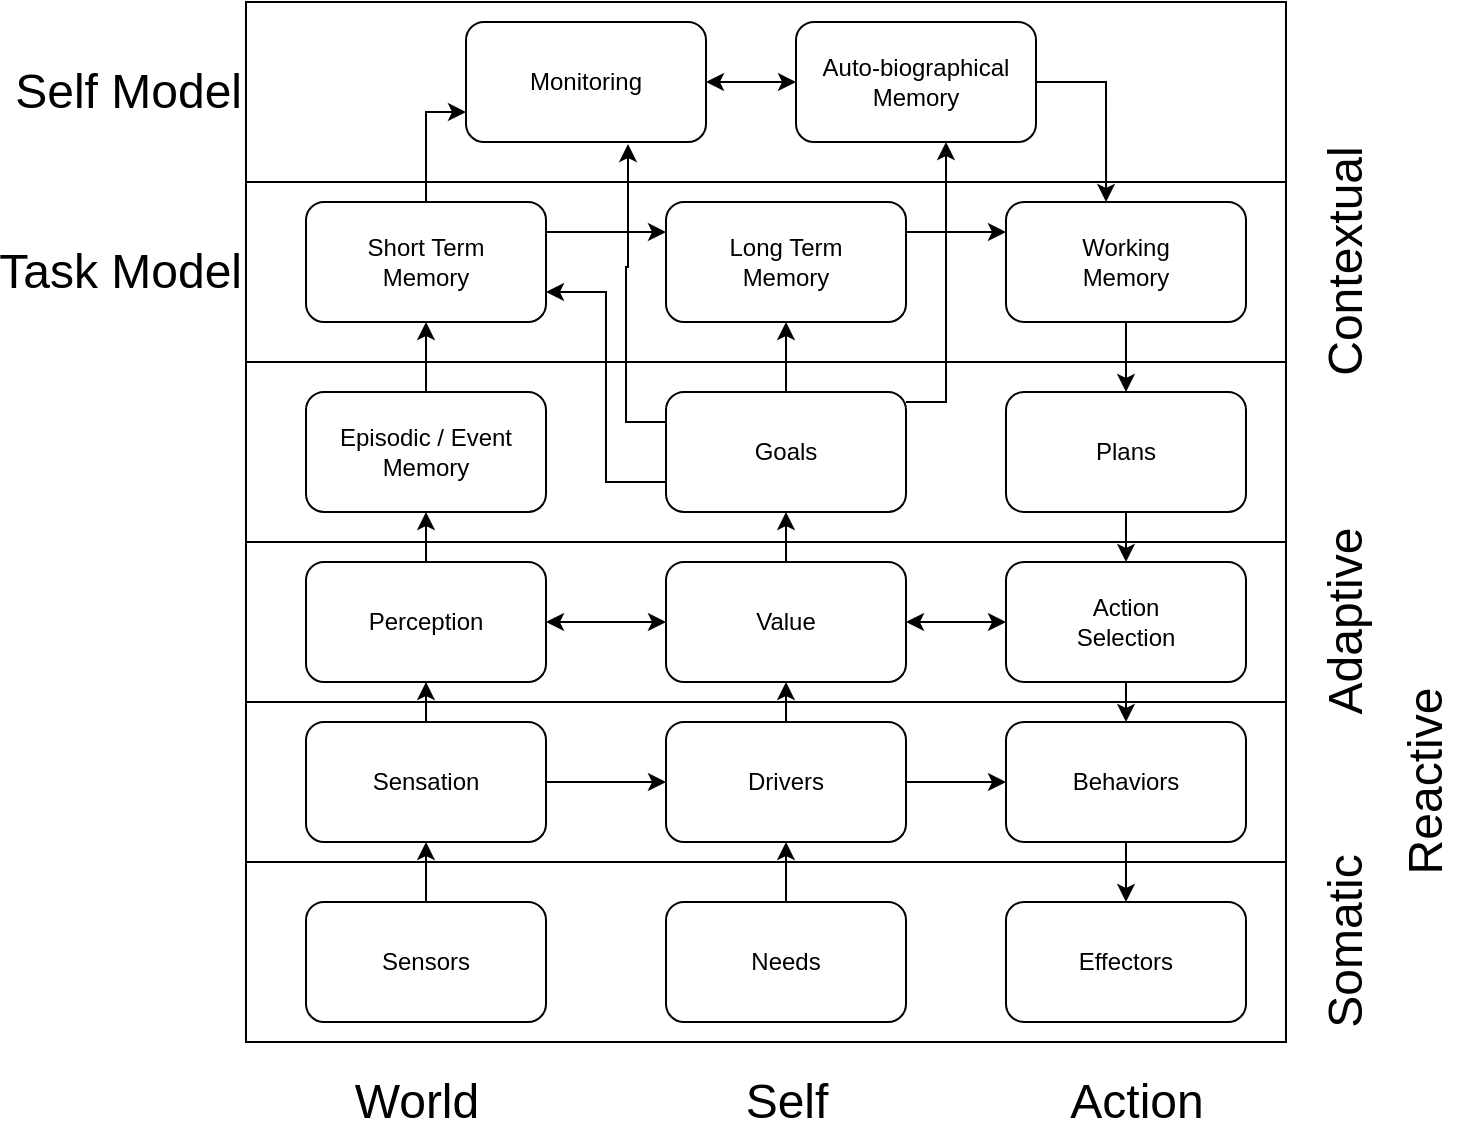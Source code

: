 <mxfile version="12.3.3" type="github" pages="1">
  <diagram id="92yFzJVx4jjbitU3hUb6" name="Page-1">
    <mxGraphModel dx="878" dy="557" grid="1" gridSize="10" guides="1" tooltips="1" connect="1" arrows="1" fold="1" page="1" pageScale="1" pageWidth="850" pageHeight="1100" math="0" shadow="0">
      <root>
        <mxCell id="0"/>
        <mxCell id="1" parent="0"/>
        <mxCell id="DBHyVRBHb3APAbso9bsT-46" value="Self Model" style="rounded=0;whiteSpace=wrap;html=1;fontSize=24;labelPosition=left;verticalLabelPosition=middle;align=right;verticalAlign=middle;" vertex="1" parent="1">
          <mxGeometry x="150" y="20" width="520" height="90" as="geometry"/>
        </mxCell>
        <mxCell id="DBHyVRBHb3APAbso9bsT-47" value="Task Model" style="rounded=0;whiteSpace=wrap;html=1;fontSize=24;labelPosition=left;verticalLabelPosition=middle;align=right;verticalAlign=middle;" vertex="1" parent="1">
          <mxGeometry x="150" y="110" width="520" height="90" as="geometry"/>
        </mxCell>
        <mxCell id="DBHyVRBHb3APAbso9bsT-48" value="" style="rounded=0;whiteSpace=wrap;html=1;fontSize=24;" vertex="1" parent="1">
          <mxGeometry x="150" y="200" width="520" height="90" as="geometry"/>
        </mxCell>
        <mxCell id="DBHyVRBHb3APAbso9bsT-49" value="" style="rounded=0;whiteSpace=wrap;html=1;fontSize=24;" vertex="1" parent="1">
          <mxGeometry x="150" y="290" width="520" height="80" as="geometry"/>
        </mxCell>
        <mxCell id="DBHyVRBHb3APAbso9bsT-50" value="" style="rounded=0;whiteSpace=wrap;html=1;fontSize=24;" vertex="1" parent="1">
          <mxGeometry x="150" y="370" width="520" height="80" as="geometry"/>
        </mxCell>
        <mxCell id="DBHyVRBHb3APAbso9bsT-51" value="" style="rounded=0;whiteSpace=wrap;html=1;fontSize=24;" vertex="1" parent="1">
          <mxGeometry x="150" y="450" width="520" height="90" as="geometry"/>
        </mxCell>
        <mxCell id="DBHyVRBHb3APAbso9bsT-21" value="" style="edgeStyle=orthogonalEdgeStyle;rounded=0;orthogonalLoop=1;jettySize=auto;html=1;" edge="1" parent="1" source="DBHyVRBHb3APAbso9bsT-1" target="DBHyVRBHb3APAbso9bsT-2">
          <mxGeometry relative="1" as="geometry"/>
        </mxCell>
        <mxCell id="DBHyVRBHb3APAbso9bsT-1" value="Sensors" style="rounded=1;whiteSpace=wrap;html=1;" vertex="1" parent="1">
          <mxGeometry x="180" y="470" width="120" height="60" as="geometry"/>
        </mxCell>
        <mxCell id="DBHyVRBHb3APAbso9bsT-22" style="edgeStyle=orthogonalEdgeStyle;rounded=0;orthogonalLoop=1;jettySize=auto;html=1;exitX=0.5;exitY=0;exitDx=0;exitDy=0;" edge="1" parent="1" source="DBHyVRBHb3APAbso9bsT-2" target="DBHyVRBHb3APAbso9bsT-3">
          <mxGeometry relative="1" as="geometry"/>
        </mxCell>
        <mxCell id="DBHyVRBHb3APAbso9bsT-35" value="" style="edgeStyle=orthogonalEdgeStyle;rounded=0;orthogonalLoop=1;jettySize=auto;html=1;" edge="1" parent="1" source="DBHyVRBHb3APAbso9bsT-2" target="DBHyVRBHb3APAbso9bsT-9">
          <mxGeometry relative="1" as="geometry"/>
        </mxCell>
        <mxCell id="DBHyVRBHb3APAbso9bsT-2" value="Sensation" style="rounded=1;whiteSpace=wrap;html=1;" vertex="1" parent="1">
          <mxGeometry x="180" y="380" width="120" height="60" as="geometry"/>
        </mxCell>
        <mxCell id="DBHyVRBHb3APAbso9bsT-23" style="edgeStyle=orthogonalEdgeStyle;rounded=0;orthogonalLoop=1;jettySize=auto;html=1;exitX=0.5;exitY=0;exitDx=0;exitDy=0;entryX=0.5;entryY=1;entryDx=0;entryDy=0;" edge="1" parent="1" source="DBHyVRBHb3APAbso9bsT-3" target="DBHyVRBHb3APAbso9bsT-4">
          <mxGeometry relative="1" as="geometry"/>
        </mxCell>
        <mxCell id="DBHyVRBHb3APAbso9bsT-33" value="" style="edgeStyle=orthogonalEdgeStyle;rounded=0;orthogonalLoop=1;jettySize=auto;html=1;startArrow=classic;startFill=1;" edge="1" parent="1" source="DBHyVRBHb3APAbso9bsT-3" target="DBHyVRBHb3APAbso9bsT-10">
          <mxGeometry relative="1" as="geometry"/>
        </mxCell>
        <mxCell id="DBHyVRBHb3APAbso9bsT-3" value="Perception" style="rounded=1;whiteSpace=wrap;html=1;" vertex="1" parent="1">
          <mxGeometry x="180" y="300" width="120" height="60" as="geometry"/>
        </mxCell>
        <mxCell id="DBHyVRBHb3APAbso9bsT-24" style="edgeStyle=orthogonalEdgeStyle;rounded=0;orthogonalLoop=1;jettySize=auto;html=1;exitX=0.5;exitY=0;exitDx=0;exitDy=0;entryX=0.5;entryY=1;entryDx=0;entryDy=0;" edge="1" parent="1" source="DBHyVRBHb3APAbso9bsT-4" target="DBHyVRBHb3APAbso9bsT-5">
          <mxGeometry relative="1" as="geometry"/>
        </mxCell>
        <mxCell id="DBHyVRBHb3APAbso9bsT-4" value="Episodic / Event&lt;br&gt;Memory" style="rounded=1;whiteSpace=wrap;html=1;" vertex="1" parent="1">
          <mxGeometry x="180" y="215" width="120" height="60" as="geometry"/>
        </mxCell>
        <mxCell id="DBHyVRBHb3APAbso9bsT-25" style="edgeStyle=orthogonalEdgeStyle;rounded=0;orthogonalLoop=1;jettySize=auto;html=1;exitX=0.5;exitY=0;exitDx=0;exitDy=0;entryX=0;entryY=0.75;entryDx=0;entryDy=0;" edge="1" parent="1" source="DBHyVRBHb3APAbso9bsT-5" target="DBHyVRBHb3APAbso9bsT-6">
          <mxGeometry relative="1" as="geometry"/>
        </mxCell>
        <mxCell id="DBHyVRBHb3APAbso9bsT-28" style="edgeStyle=orthogonalEdgeStyle;rounded=0;orthogonalLoop=1;jettySize=auto;html=1;exitX=1;exitY=0.25;exitDx=0;exitDy=0;entryX=0;entryY=0.25;entryDx=0;entryDy=0;" edge="1" parent="1" source="DBHyVRBHb3APAbso9bsT-5" target="DBHyVRBHb3APAbso9bsT-12">
          <mxGeometry relative="1" as="geometry"/>
        </mxCell>
        <mxCell id="DBHyVRBHb3APAbso9bsT-5" value="Short Term&lt;br&gt;Memory" style="rounded=1;whiteSpace=wrap;html=1;" vertex="1" parent="1">
          <mxGeometry x="180" y="120" width="120" height="60" as="geometry"/>
        </mxCell>
        <mxCell id="DBHyVRBHb3APAbso9bsT-32" style="edgeStyle=orthogonalEdgeStyle;rounded=0;orthogonalLoop=1;jettySize=auto;html=1;exitX=1;exitY=0.5;exitDx=0;exitDy=0;entryX=0;entryY=0.5;entryDx=0;entryDy=0;startArrow=classic;startFill=1;" edge="1" parent="1" source="DBHyVRBHb3APAbso9bsT-6" target="DBHyVRBHb3APAbso9bsT-7">
          <mxGeometry relative="1" as="geometry"/>
        </mxCell>
        <mxCell id="DBHyVRBHb3APAbso9bsT-6" value="Monitoring" style="rounded=1;whiteSpace=wrap;html=1;" vertex="1" parent="1">
          <mxGeometry x="260" y="30" width="120" height="60" as="geometry"/>
        </mxCell>
        <mxCell id="DBHyVRBHb3APAbso9bsT-31" style="edgeStyle=orthogonalEdgeStyle;rounded=0;orthogonalLoop=1;jettySize=auto;html=1;exitX=1;exitY=0.5;exitDx=0;exitDy=0;entryX=0.417;entryY=0;entryDx=0;entryDy=0;entryPerimeter=0;" edge="1" parent="1" source="DBHyVRBHb3APAbso9bsT-7" target="DBHyVRBHb3APAbso9bsT-17">
          <mxGeometry relative="1" as="geometry"/>
        </mxCell>
        <mxCell id="DBHyVRBHb3APAbso9bsT-7" value="Auto-biographical&lt;br&gt;Memory" style="rounded=1;whiteSpace=wrap;html=1;" vertex="1" parent="1">
          <mxGeometry x="425" y="30" width="120" height="60" as="geometry"/>
        </mxCell>
        <mxCell id="DBHyVRBHb3APAbso9bsT-45" style="edgeStyle=orthogonalEdgeStyle;rounded=0;orthogonalLoop=1;jettySize=auto;html=1;exitX=0.5;exitY=0;exitDx=0;exitDy=0;entryX=0.5;entryY=1;entryDx=0;entryDy=0;" edge="1" parent="1" source="DBHyVRBHb3APAbso9bsT-8" target="DBHyVRBHb3APAbso9bsT-9">
          <mxGeometry relative="1" as="geometry"/>
        </mxCell>
        <mxCell id="DBHyVRBHb3APAbso9bsT-8" value="Needs" style="rounded=1;whiteSpace=wrap;html=1;" vertex="1" parent="1">
          <mxGeometry x="360" y="470" width="120" height="60" as="geometry"/>
        </mxCell>
        <mxCell id="DBHyVRBHb3APAbso9bsT-36" value="" style="edgeStyle=orthogonalEdgeStyle;rounded=0;orthogonalLoop=1;jettySize=auto;html=1;" edge="1" parent="1" source="DBHyVRBHb3APAbso9bsT-9" target="DBHyVRBHb3APAbso9bsT-14">
          <mxGeometry relative="1" as="geometry"/>
        </mxCell>
        <mxCell id="DBHyVRBHb3APAbso9bsT-44" style="edgeStyle=orthogonalEdgeStyle;rounded=0;orthogonalLoop=1;jettySize=auto;html=1;exitX=0.5;exitY=0;exitDx=0;exitDy=0;entryX=0.5;entryY=1;entryDx=0;entryDy=0;" edge="1" parent="1" source="DBHyVRBHb3APAbso9bsT-9" target="DBHyVRBHb3APAbso9bsT-10">
          <mxGeometry relative="1" as="geometry"/>
        </mxCell>
        <mxCell id="DBHyVRBHb3APAbso9bsT-9" value="Drivers" style="rounded=1;whiteSpace=wrap;html=1;" vertex="1" parent="1">
          <mxGeometry x="360" y="380" width="120" height="60" as="geometry"/>
        </mxCell>
        <mxCell id="DBHyVRBHb3APAbso9bsT-37" value="" style="edgeStyle=orthogonalEdgeStyle;rounded=0;orthogonalLoop=1;jettySize=auto;html=1;startArrow=classic;startFill=1;" edge="1" parent="1" source="DBHyVRBHb3APAbso9bsT-10" target="DBHyVRBHb3APAbso9bsT-15">
          <mxGeometry relative="1" as="geometry"/>
        </mxCell>
        <mxCell id="DBHyVRBHb3APAbso9bsT-42" style="edgeStyle=orthogonalEdgeStyle;rounded=0;orthogonalLoop=1;jettySize=auto;html=1;exitX=0.5;exitY=0;exitDx=0;exitDy=0;entryX=0.5;entryY=1;entryDx=0;entryDy=0;" edge="1" parent="1" source="DBHyVRBHb3APAbso9bsT-10" target="DBHyVRBHb3APAbso9bsT-11">
          <mxGeometry relative="1" as="geometry"/>
        </mxCell>
        <mxCell id="DBHyVRBHb3APAbso9bsT-10" value="Value" style="rounded=1;whiteSpace=wrap;html=1;" vertex="1" parent="1">
          <mxGeometry x="360" y="300" width="120" height="60" as="geometry"/>
        </mxCell>
        <mxCell id="DBHyVRBHb3APAbso9bsT-26" style="edgeStyle=orthogonalEdgeStyle;rounded=0;orthogonalLoop=1;jettySize=auto;html=1;exitX=0;exitY=0.25;exitDx=0;exitDy=0;entryX=0.675;entryY=1.017;entryDx=0;entryDy=0;entryPerimeter=0;" edge="1" parent="1" source="DBHyVRBHb3APAbso9bsT-11" target="DBHyVRBHb3APAbso9bsT-6">
          <mxGeometry relative="1" as="geometry"/>
        </mxCell>
        <mxCell id="DBHyVRBHb3APAbso9bsT-27" style="edgeStyle=orthogonalEdgeStyle;rounded=0;orthogonalLoop=1;jettySize=auto;html=1;exitX=0;exitY=0.75;exitDx=0;exitDy=0;entryX=1;entryY=0.75;entryDx=0;entryDy=0;" edge="1" parent="1" source="DBHyVRBHb3APAbso9bsT-11" target="DBHyVRBHb3APAbso9bsT-5">
          <mxGeometry relative="1" as="geometry"/>
        </mxCell>
        <mxCell id="DBHyVRBHb3APAbso9bsT-30" value="" style="edgeStyle=orthogonalEdgeStyle;rounded=0;orthogonalLoop=1;jettySize=auto;html=1;entryX=0.625;entryY=1;entryDx=0;entryDy=0;entryPerimeter=0;" edge="1" parent="1" source="DBHyVRBHb3APAbso9bsT-11" target="DBHyVRBHb3APAbso9bsT-7">
          <mxGeometry relative="1" as="geometry">
            <Array as="points">
              <mxPoint x="500" y="220"/>
            </Array>
          </mxGeometry>
        </mxCell>
        <mxCell id="DBHyVRBHb3APAbso9bsT-43" style="edgeStyle=orthogonalEdgeStyle;rounded=0;orthogonalLoop=1;jettySize=auto;html=1;exitX=0.5;exitY=0;exitDx=0;exitDy=0;entryX=0.5;entryY=1;entryDx=0;entryDy=0;" edge="1" parent="1" source="DBHyVRBHb3APAbso9bsT-11" target="DBHyVRBHb3APAbso9bsT-12">
          <mxGeometry relative="1" as="geometry"/>
        </mxCell>
        <mxCell id="DBHyVRBHb3APAbso9bsT-11" value="Goals" style="rounded=1;whiteSpace=wrap;html=1;" vertex="1" parent="1">
          <mxGeometry x="360" y="215" width="120" height="60" as="geometry"/>
        </mxCell>
        <mxCell id="DBHyVRBHb3APAbso9bsT-29" style="edgeStyle=orthogonalEdgeStyle;rounded=0;orthogonalLoop=1;jettySize=auto;html=1;exitX=1;exitY=0.25;exitDx=0;exitDy=0;entryX=0;entryY=0.25;entryDx=0;entryDy=0;" edge="1" parent="1" source="DBHyVRBHb3APAbso9bsT-12" target="DBHyVRBHb3APAbso9bsT-17">
          <mxGeometry relative="1" as="geometry"/>
        </mxCell>
        <mxCell id="DBHyVRBHb3APAbso9bsT-12" value="Long Term&lt;br&gt;Memory" style="rounded=1;whiteSpace=wrap;html=1;" vertex="1" parent="1">
          <mxGeometry x="360" y="120" width="120" height="60" as="geometry"/>
        </mxCell>
        <mxCell id="DBHyVRBHb3APAbso9bsT-13" value="Effectors" style="rounded=1;whiteSpace=wrap;html=1;" vertex="1" parent="1">
          <mxGeometry x="530" y="470" width="120" height="60" as="geometry"/>
        </mxCell>
        <mxCell id="DBHyVRBHb3APAbso9bsT-41" style="edgeStyle=orthogonalEdgeStyle;rounded=0;orthogonalLoop=1;jettySize=auto;html=1;exitX=0.5;exitY=1;exitDx=0;exitDy=0;" edge="1" parent="1" source="DBHyVRBHb3APAbso9bsT-14" target="DBHyVRBHb3APAbso9bsT-13">
          <mxGeometry relative="1" as="geometry"/>
        </mxCell>
        <mxCell id="DBHyVRBHb3APAbso9bsT-14" value="Behaviors" style="rounded=1;whiteSpace=wrap;html=1;" vertex="1" parent="1">
          <mxGeometry x="530" y="380" width="120" height="60" as="geometry"/>
        </mxCell>
        <mxCell id="DBHyVRBHb3APAbso9bsT-40" style="edgeStyle=orthogonalEdgeStyle;rounded=0;orthogonalLoop=1;jettySize=auto;html=1;exitX=0.5;exitY=1;exitDx=0;exitDy=0;entryX=0.5;entryY=0;entryDx=0;entryDy=0;" edge="1" parent="1" source="DBHyVRBHb3APAbso9bsT-15" target="DBHyVRBHb3APAbso9bsT-14">
          <mxGeometry relative="1" as="geometry"/>
        </mxCell>
        <mxCell id="DBHyVRBHb3APAbso9bsT-15" value="Action&lt;br&gt;Selection" style="rounded=1;whiteSpace=wrap;html=1;" vertex="1" parent="1">
          <mxGeometry x="530" y="300" width="120" height="60" as="geometry"/>
        </mxCell>
        <mxCell id="DBHyVRBHb3APAbso9bsT-39" style="edgeStyle=orthogonalEdgeStyle;rounded=0;orthogonalLoop=1;jettySize=auto;html=1;exitX=0.5;exitY=1;exitDx=0;exitDy=0;entryX=0.5;entryY=0;entryDx=0;entryDy=0;" edge="1" parent="1" source="DBHyVRBHb3APAbso9bsT-16" target="DBHyVRBHb3APAbso9bsT-15">
          <mxGeometry relative="1" as="geometry"/>
        </mxCell>
        <mxCell id="DBHyVRBHb3APAbso9bsT-16" value="Plans" style="rounded=1;whiteSpace=wrap;html=1;" vertex="1" parent="1">
          <mxGeometry x="530" y="215" width="120" height="60" as="geometry"/>
        </mxCell>
        <mxCell id="DBHyVRBHb3APAbso9bsT-38" style="edgeStyle=orthogonalEdgeStyle;rounded=0;orthogonalLoop=1;jettySize=auto;html=1;exitX=0.5;exitY=1;exitDx=0;exitDy=0;entryX=0.5;entryY=0;entryDx=0;entryDy=0;" edge="1" parent="1" source="DBHyVRBHb3APAbso9bsT-17" target="DBHyVRBHb3APAbso9bsT-16">
          <mxGeometry relative="1" as="geometry"/>
        </mxCell>
        <mxCell id="DBHyVRBHb3APAbso9bsT-17" value="Working&lt;br&gt;Memory" style="rounded=1;whiteSpace=wrap;html=1;" vertex="1" parent="1">
          <mxGeometry x="530" y="120" width="120" height="60" as="geometry"/>
        </mxCell>
        <mxCell id="DBHyVRBHb3APAbso9bsT-18" value="World" style="text;html=1;align=center;verticalAlign=middle;resizable=0;points=[];;autosize=1;fontSize=24;" vertex="1" parent="1">
          <mxGeometry x="195" y="555" width="80" height="30" as="geometry"/>
        </mxCell>
        <mxCell id="DBHyVRBHb3APAbso9bsT-19" value="Self" style="text;html=1;align=center;verticalAlign=middle;resizable=0;points=[];;autosize=1;fontSize=24;" vertex="1" parent="1">
          <mxGeometry x="390" y="555" width="60" height="30" as="geometry"/>
        </mxCell>
        <mxCell id="DBHyVRBHb3APAbso9bsT-20" value="Action" style="text;html=1;align=center;verticalAlign=middle;resizable=0;points=[];;autosize=1;fontSize=24;" vertex="1" parent="1">
          <mxGeometry x="555" y="555" width="80" height="30" as="geometry"/>
        </mxCell>
        <mxCell id="DBHyVRBHb3APAbso9bsT-52" value="Somatic" style="text;html=1;align=center;verticalAlign=middle;resizable=0;points=[];;autosize=1;fontSize=24;rotation=-90;" vertex="1" parent="1">
          <mxGeometry x="650" y="475" width="100" height="30" as="geometry"/>
        </mxCell>
        <mxCell id="DBHyVRBHb3APAbso9bsT-53" value="Reactive" style="text;html=1;align=center;verticalAlign=middle;resizable=0;points=[];;autosize=1;fontSize=24;rotation=-90;" vertex="1" parent="1">
          <mxGeometry x="685" y="395" width="110" height="30" as="geometry"/>
        </mxCell>
        <mxCell id="DBHyVRBHb3APAbso9bsT-55" value="Adaptive" style="text;html=1;align=center;verticalAlign=middle;resizable=0;points=[];;autosize=1;fontSize=24;rotation=-90;" vertex="1" parent="1">
          <mxGeometry x="645" y="315" width="110" height="30" as="geometry"/>
        </mxCell>
        <mxCell id="DBHyVRBHb3APAbso9bsT-57" value="Contextual" style="text;html=1;align=center;verticalAlign=middle;resizable=0;points=[];;autosize=1;fontSize=24;rotation=-90;" vertex="1" parent="1">
          <mxGeometry x="635" y="135" width="130" height="30" as="geometry"/>
        </mxCell>
      </root>
    </mxGraphModel>
  </diagram>
</mxfile>
